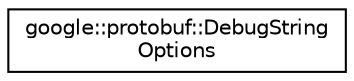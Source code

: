 digraph "类继承关系图"
{
 // LATEX_PDF_SIZE
  edge [fontname="Helvetica",fontsize="10",labelfontname="Helvetica",labelfontsize="10"];
  node [fontname="Helvetica",fontsize="10",shape=record];
  rankdir="LR";
  Node0 [label="google::protobuf::DebugString\lOptions",height=0.2,width=0.4,color="black", fillcolor="white", style="filled",URL="$structgoogle_1_1protobuf_1_1DebugStringOptions.html",tooltip=" "];
}
